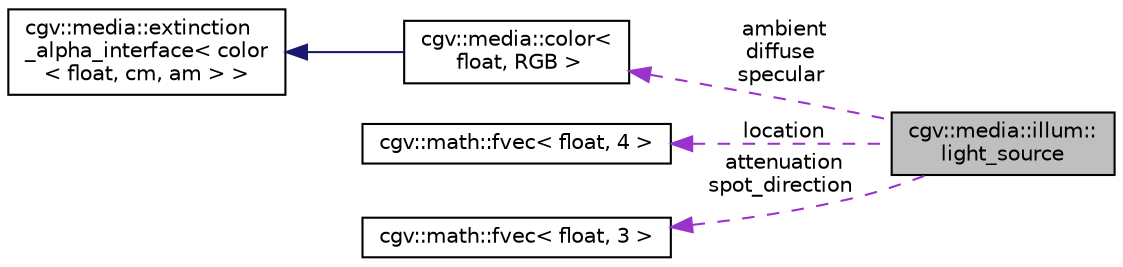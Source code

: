 digraph "cgv::media::illum::light_source"
{
  bgcolor="transparent";
  edge [fontname="Helvetica",fontsize="10",labelfontname="Helvetica",labelfontsize="10"];
  node [fontname="Helvetica",fontsize="10",shape=record];
  rankdir="LR";
  Node1 [label="cgv::media::illum::\llight_source",height=0.2,width=0.4,color="black", fillcolor="grey75", style="filled", fontcolor="black"];
  Node2 -> Node1 [dir="back",color="darkorchid3",fontsize="10",style="dashed",label=" ambient\ndiffuse\nspecular" ,fontname="Helvetica"];
  Node2 [label="cgv::media::color\<\l float, RGB \>",height=0.2,width=0.4,color="black",URL="$a00128.html"];
  Node3 -> Node2 [dir="back",color="midnightblue",fontsize="10",style="solid",fontname="Helvetica"];
  Node3 [label="cgv::media::extinction\l_alpha_interface\< color\l\< float, cm, am \> \>",height=0.2,width=0.4,color="black",URL="$a00130.html"];
  Node4 -> Node1 [dir="back",color="darkorchid3",fontsize="10",style="dashed",label=" location" ,fontname="Helvetica"];
  Node4 [label="cgv::math::fvec\< float, 4 \>",height=0.2,width=0.4,color="black",URL="$a00108.html"];
  Node5 -> Node1 [dir="back",color="darkorchid3",fontsize="10",style="dashed",label=" attenuation\nspot_direction" ,fontname="Helvetica"];
  Node5 [label="cgv::math::fvec\< float, 3 \>",height=0.2,width=0.4,color="black",URL="$a00108.html"];
}

